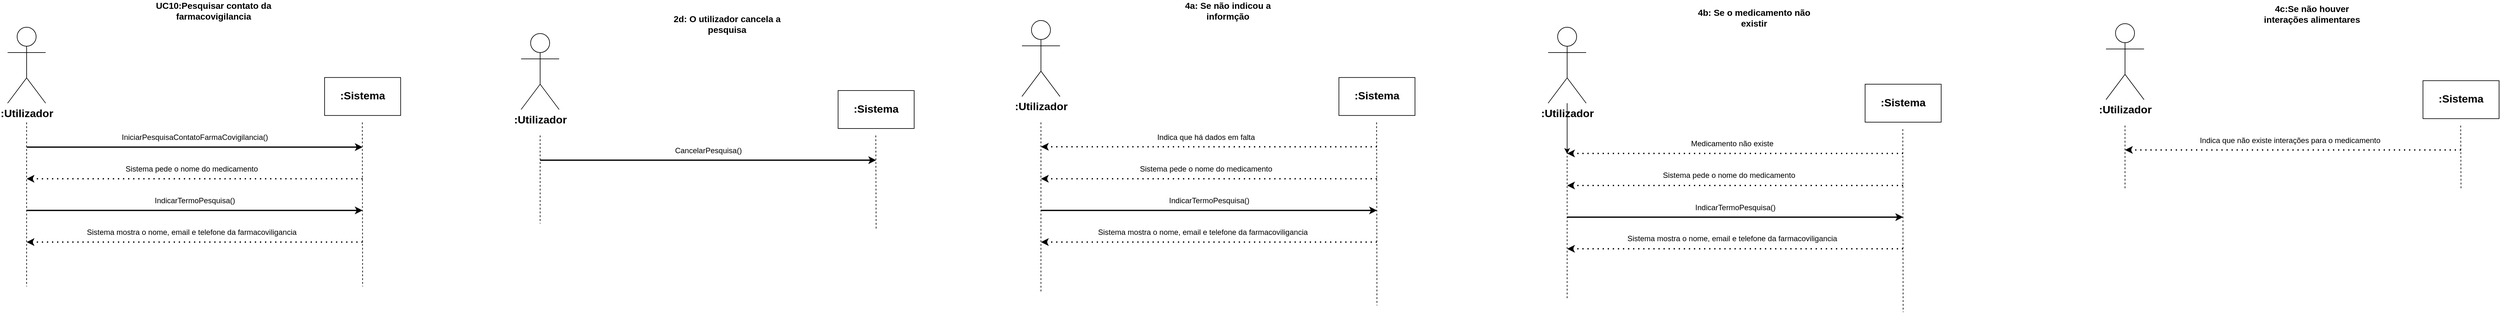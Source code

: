 <mxfile version="22.0.2" type="device" pages="3">
  <diagram id="RmqISZ5cxPwuzMCjf3WB" name="UC10">
    <mxGraphModel dx="-1417" dy="2050" grid="1" gridSize="10" guides="1" tooltips="1" connect="1" arrows="1" fold="1" page="1" pageScale="1" pageWidth="827" pageHeight="1169" math="0" shadow="0">
      <root>
        <mxCell id="0" />
        <mxCell id="1" parent="0" />
        <mxCell id="9OeMlv5DkkwpeZTBS1o4-1" value="UC10:Pesquisar contato da farmacovigilancia" style="text;html=1;strokeColor=none;fillColor=none;align=center;verticalAlign=middle;whiteSpace=wrap;rounded=0;fontStyle=1;fontSize=14;" parent="1" vertex="1">
          <mxGeometry x="5300" y="19.41" width="190" height="30" as="geometry" />
        </mxCell>
        <mxCell id="9OeMlv5DkkwpeZTBS1o4-3" value=":Utilizador" style="shape=umlActor;verticalLabelPosition=bottom;verticalAlign=top;html=1;outlineConnect=0;fontStyle=1;fontSize=17;" parent="1" vertex="1">
          <mxGeometry x="5070" y="60" width="60" height="120" as="geometry" />
        </mxCell>
        <mxCell id="9OeMlv5DkkwpeZTBS1o4-4" value=":Sistema" style="rounded=0;whiteSpace=wrap;html=1;fontStyle=1;fontSize=17;" parent="1" vertex="1">
          <mxGeometry x="5570" y="139.41" width="120" height="60" as="geometry" />
        </mxCell>
        <mxCell id="9OeMlv5DkkwpeZTBS1o4-5" value="" style="endArrow=none;dashed=1;html=1;rounded=0;fontStyle=1;fontSize=16;strokeWidth=1;" parent="1" edge="1">
          <mxGeometry width="50" height="50" relative="1" as="geometry">
            <mxPoint x="5100" y="210.41" as="sourcePoint" />
            <mxPoint x="5100" y="469.41" as="targetPoint" />
          </mxGeometry>
        </mxCell>
        <mxCell id="9OeMlv5DkkwpeZTBS1o4-6" value="" style="endArrow=none;dashed=1;html=1;rounded=0;fontStyle=1;fontSize=16;strokeWidth=1;" parent="1" edge="1">
          <mxGeometry width="50" height="50" relative="1" as="geometry">
            <mxPoint x="5629.5" y="210.41" as="sourcePoint" />
            <mxPoint x="5630" y="469.41" as="targetPoint" />
          </mxGeometry>
        </mxCell>
        <mxCell id="9OeMlv5DkkwpeZTBS1o4-7" value="" style="endArrow=classic;html=1;rounded=0;strokeWidth=2;" parent="1" edge="1">
          <mxGeometry width="50" height="50" relative="1" as="geometry">
            <mxPoint x="5100" y="249.41" as="sourcePoint" />
            <mxPoint x="5630" y="249.41" as="targetPoint" />
          </mxGeometry>
        </mxCell>
        <mxCell id="9OeMlv5DkkwpeZTBS1o4-8" value="Sistema pede o nome do medicamento" style="text;html=1;align=center;verticalAlign=middle;resizable=0;points=[];autosize=1;strokeColor=none;fillColor=none;" parent="1" vertex="1">
          <mxGeometry x="5245" y="269.41" width="230" height="30" as="geometry" />
        </mxCell>
        <mxCell id="9OeMlv5DkkwpeZTBS1o4-9" value="" style="endArrow=classic;dashed=1;html=1;dashPattern=1 3;strokeWidth=2;rounded=0;endFill=1;" parent="1" edge="1">
          <mxGeometry width="50" height="50" relative="1" as="geometry">
            <mxPoint x="5630" y="299.41" as="sourcePoint" />
            <mxPoint x="5100" y="299.41" as="targetPoint" />
          </mxGeometry>
        </mxCell>
        <mxCell id="9OeMlv5DkkwpeZTBS1o4-10" value="IniciarPesquisaContatoFarmaCovigilancia()" style="text;html=1;align=center;verticalAlign=middle;resizable=0;points=[];autosize=1;strokeColor=none;fillColor=none;" parent="1" vertex="1">
          <mxGeometry x="5240" y="219.41" width="250" height="30" as="geometry" />
        </mxCell>
        <mxCell id="9OeMlv5DkkwpeZTBS1o4-11" value="IndicarTermoPesquisa()" style="text;html=1;align=center;verticalAlign=middle;resizable=0;points=[];autosize=1;strokeColor=none;fillColor=none;" parent="1" vertex="1">
          <mxGeometry x="5290" y="319.41" width="150" height="30" as="geometry" />
        </mxCell>
        <mxCell id="9OeMlv5DkkwpeZTBS1o4-12" value="" style="endArrow=classic;html=1;rounded=0;strokeWidth=2;" parent="1" edge="1">
          <mxGeometry width="50" height="50" relative="1" as="geometry">
            <mxPoint x="5100" y="349.41" as="sourcePoint" />
            <mxPoint x="5630" y="349.41" as="targetPoint" />
          </mxGeometry>
        </mxCell>
        <mxCell id="9OeMlv5DkkwpeZTBS1o4-13" value="Sistema mostra o nome, email e telefone da farmacoviligancia" style="text;html=1;align=center;verticalAlign=middle;resizable=0;points=[];autosize=1;strokeColor=none;fillColor=none;" parent="1" vertex="1">
          <mxGeometry x="5185" y="369.41" width="350" height="30" as="geometry" />
        </mxCell>
        <mxCell id="9OeMlv5DkkwpeZTBS1o4-14" value="" style="endArrow=classic;dashed=1;html=1;dashPattern=1 3;strokeWidth=2;rounded=0;endFill=1;" parent="1" edge="1">
          <mxGeometry width="50" height="50" relative="1" as="geometry">
            <mxPoint x="5630" y="399.41" as="sourcePoint" />
            <mxPoint x="5100" y="399.41" as="targetPoint" />
          </mxGeometry>
        </mxCell>
        <mxCell id="rduZXuOO15uLA9PohZZ0-1" value="2d: O utilizador cancela a pesquisa" style="text;html=1;strokeColor=none;fillColor=none;align=center;verticalAlign=middle;whiteSpace=wrap;rounded=0;fontStyle=1;fontSize=14;" parent="1" vertex="1">
          <mxGeometry x="6110" y="40" width="190" height="30" as="geometry" />
        </mxCell>
        <mxCell id="rduZXuOO15uLA9PohZZ0-3" value=":Utilizador" style="shape=umlActor;verticalLabelPosition=bottom;verticalAlign=top;html=1;outlineConnect=0;fontStyle=1;fontSize=17;" parent="1" vertex="1">
          <mxGeometry x="5880" y="70" width="60" height="120" as="geometry" />
        </mxCell>
        <mxCell id="rduZXuOO15uLA9PohZZ0-4" value=":Sistema" style="rounded=0;whiteSpace=wrap;html=1;fontStyle=1;fontSize=17;" parent="1" vertex="1">
          <mxGeometry x="6380" y="160" width="120" height="60" as="geometry" />
        </mxCell>
        <mxCell id="rduZXuOO15uLA9PohZZ0-5" value="" style="endArrow=none;dashed=1;html=1;rounded=0;fontStyle=1;fontSize=16;strokeWidth=1;" parent="1" edge="1">
          <mxGeometry width="50" height="50" relative="1" as="geometry">
            <mxPoint x="5910" y="231" as="sourcePoint" />
            <mxPoint x="5910" y="370" as="targetPoint" />
          </mxGeometry>
        </mxCell>
        <mxCell id="rduZXuOO15uLA9PohZZ0-6" value="" style="endArrow=none;dashed=1;html=1;rounded=0;fontStyle=1;fontSize=16;strokeWidth=1;" parent="1" edge="1">
          <mxGeometry width="50" height="50" relative="1" as="geometry">
            <mxPoint x="6439.5" y="231" as="sourcePoint" />
            <mxPoint x="6440" y="380" as="targetPoint" />
          </mxGeometry>
        </mxCell>
        <mxCell id="rduZXuOO15uLA9PohZZ0-7" value="" style="endArrow=classic;html=1;rounded=0;strokeWidth=2;" parent="1" edge="1">
          <mxGeometry width="50" height="50" relative="1" as="geometry">
            <mxPoint x="5910" y="270" as="sourcePoint" />
            <mxPoint x="6440" y="270" as="targetPoint" />
          </mxGeometry>
        </mxCell>
        <mxCell id="rduZXuOO15uLA9PohZZ0-10" value="CancelarPesquisa()" style="text;html=1;align=center;verticalAlign=middle;resizable=0;points=[];autosize=1;strokeColor=none;fillColor=none;" parent="1" vertex="1">
          <mxGeometry x="6110" y="240" width="130" height="30" as="geometry" />
        </mxCell>
        <mxCell id="rduZXuOO15uLA9PohZZ0-23" value="4a: Se não indicou a informção" style="text;html=1;strokeColor=none;fillColor=none;align=center;verticalAlign=middle;whiteSpace=wrap;rounded=0;fontStyle=1;fontSize=14;" parent="1" vertex="1">
          <mxGeometry x="6900" y="19.41" width="190" height="30" as="geometry" />
        </mxCell>
        <mxCell id="rduZXuOO15uLA9PohZZ0-25" value=":Utilizador" style="shape=umlActor;verticalLabelPosition=bottom;verticalAlign=top;html=1;outlineConnect=0;fontStyle=1;fontSize=17;" parent="1" vertex="1">
          <mxGeometry x="6670" y="49.41" width="60" height="120" as="geometry" />
        </mxCell>
        <mxCell id="rduZXuOO15uLA9PohZZ0-26" value=":Sistema" style="rounded=0;whiteSpace=wrap;html=1;fontStyle=1;fontSize=17;" parent="1" vertex="1">
          <mxGeometry x="7170" y="139.41" width="120" height="60" as="geometry" />
        </mxCell>
        <mxCell id="rduZXuOO15uLA9PohZZ0-27" value="" style="endArrow=none;dashed=1;html=1;rounded=0;fontStyle=1;fontSize=16;strokeWidth=1;" parent="1" edge="1">
          <mxGeometry width="50" height="50" relative="1" as="geometry">
            <mxPoint x="6700" y="210.41" as="sourcePoint" />
            <mxPoint x="6700" y="479.41" as="targetPoint" />
          </mxGeometry>
        </mxCell>
        <mxCell id="rduZXuOO15uLA9PohZZ0-28" value="" style="endArrow=none;dashed=1;html=1;rounded=0;fontStyle=1;fontSize=16;strokeWidth=1;" parent="1" edge="1">
          <mxGeometry width="50" height="50" relative="1" as="geometry">
            <mxPoint x="7229.5" y="210.41" as="sourcePoint" />
            <mxPoint x="7230" y="499.41" as="targetPoint" />
          </mxGeometry>
        </mxCell>
        <mxCell id="rduZXuOO15uLA9PohZZ0-38" value="" style="endArrow=classic;dashed=1;html=1;dashPattern=1 3;strokeWidth=2;rounded=0;endFill=1;" parent="1" edge="1">
          <mxGeometry width="50" height="50" relative="1" as="geometry">
            <mxPoint x="7230" y="299.41" as="sourcePoint" />
            <mxPoint x="6700" y="299.41" as="targetPoint" />
          </mxGeometry>
        </mxCell>
        <mxCell id="rduZXuOO15uLA9PohZZ0-39" value="IndicarTermoPesquisa()" style="text;html=1;align=center;verticalAlign=middle;resizable=0;points=[];autosize=1;strokeColor=none;fillColor=none;" parent="1" vertex="1">
          <mxGeometry x="6890" y="319.41" width="150" height="30" as="geometry" />
        </mxCell>
        <mxCell id="rduZXuOO15uLA9PohZZ0-40" value="" style="endArrow=classic;html=1;rounded=0;strokeWidth=2;" parent="1" edge="1">
          <mxGeometry width="50" height="50" relative="1" as="geometry">
            <mxPoint x="6700" y="349.41" as="sourcePoint" />
            <mxPoint x="7230" y="349.41" as="targetPoint" />
          </mxGeometry>
        </mxCell>
        <mxCell id="rduZXuOO15uLA9PohZZ0-42" value="" style="endArrow=classic;dashed=1;html=1;dashPattern=1 3;strokeWidth=2;rounded=0;endFill=1;" parent="1" edge="1">
          <mxGeometry width="50" height="50" relative="1" as="geometry">
            <mxPoint x="7230" y="399.41" as="sourcePoint" />
            <mxPoint x="6700" y="399.41" as="targetPoint" />
          </mxGeometry>
        </mxCell>
        <mxCell id="rduZXuOO15uLA9PohZZ0-43" value="Indica que há dados em falta" style="text;html=1;align=center;verticalAlign=middle;resizable=0;points=[];autosize=1;strokeColor=none;fillColor=none;" parent="1" vertex="1">
          <mxGeometry x="6870" y="218.82" width="180" height="30" as="geometry" />
        </mxCell>
        <mxCell id="rduZXuOO15uLA9PohZZ0-44" value="" style="endArrow=classic;dashed=1;html=1;dashPattern=1 3;strokeWidth=2;rounded=0;endFill=1;" parent="1" edge="1">
          <mxGeometry width="50" height="50" relative="1" as="geometry">
            <mxPoint x="7230" y="248.82" as="sourcePoint" />
            <mxPoint x="6700" y="248.82" as="targetPoint" />
          </mxGeometry>
        </mxCell>
        <mxCell id="rduZXuOO15uLA9PohZZ0-45" value="4b: Se o medicamento não existir" style="text;html=1;strokeColor=none;fillColor=none;align=center;verticalAlign=middle;whiteSpace=wrap;rounded=0;fontStyle=1;fontSize=14;" parent="1" vertex="1">
          <mxGeometry x="7730" y="30" width="190" height="30" as="geometry" />
        </mxCell>
        <mxCell id="rduZXuOO15uLA9PohZZ0-46" value="" style="edgeStyle=orthogonalEdgeStyle;rounded=0;orthogonalLoop=1;jettySize=auto;html=1;" parent="1" source="rduZXuOO15uLA9PohZZ0-47" edge="1">
          <mxGeometry relative="1" as="geometry">
            <mxPoint x="7530" y="260" as="targetPoint" />
          </mxGeometry>
        </mxCell>
        <mxCell id="rduZXuOO15uLA9PohZZ0-47" value=":Utilizador" style="shape=umlActor;verticalLabelPosition=bottom;verticalAlign=top;html=1;outlineConnect=0;fontStyle=1;fontSize=17;" parent="1" vertex="1">
          <mxGeometry x="7500" y="60" width="60" height="120" as="geometry" />
        </mxCell>
        <mxCell id="rduZXuOO15uLA9PohZZ0-48" value=":Sistema" style="rounded=0;whiteSpace=wrap;html=1;fontStyle=1;fontSize=17;" parent="1" vertex="1">
          <mxGeometry x="8000" y="150" width="120" height="60" as="geometry" />
        </mxCell>
        <mxCell id="rduZXuOO15uLA9PohZZ0-49" value="" style="endArrow=none;dashed=1;html=1;rounded=0;fontStyle=1;fontSize=16;strokeWidth=1;" parent="1" edge="1">
          <mxGeometry width="50" height="50" relative="1" as="geometry">
            <mxPoint x="7530" y="221" as="sourcePoint" />
            <mxPoint x="7530" y="490" as="targetPoint" />
          </mxGeometry>
        </mxCell>
        <mxCell id="rduZXuOO15uLA9PohZZ0-50" value="" style="endArrow=none;dashed=1;html=1;rounded=0;fontStyle=1;fontSize=16;strokeWidth=1;" parent="1" edge="1">
          <mxGeometry width="50" height="50" relative="1" as="geometry">
            <mxPoint x="8059.5" y="221" as="sourcePoint" />
            <mxPoint x="8060" y="510" as="targetPoint" />
          </mxGeometry>
        </mxCell>
        <mxCell id="rduZXuOO15uLA9PohZZ0-52" value="" style="endArrow=classic;dashed=1;html=1;dashPattern=1 3;strokeWidth=2;rounded=0;endFill=1;" parent="1" edge="1">
          <mxGeometry width="50" height="50" relative="1" as="geometry">
            <mxPoint x="8060" y="310" as="sourcePoint" />
            <mxPoint x="7530" y="310" as="targetPoint" />
          </mxGeometry>
        </mxCell>
        <mxCell id="rduZXuOO15uLA9PohZZ0-53" value="IndicarTermoPesquisa()" style="text;html=1;align=center;verticalAlign=middle;resizable=0;points=[];autosize=1;strokeColor=none;fillColor=none;" parent="1" vertex="1">
          <mxGeometry x="7720" y="330" width="150" height="30" as="geometry" />
        </mxCell>
        <mxCell id="rduZXuOO15uLA9PohZZ0-54" value="" style="endArrow=classic;html=1;rounded=0;strokeWidth=2;" parent="1" edge="1">
          <mxGeometry width="50" height="50" relative="1" as="geometry">
            <mxPoint x="7530" y="360" as="sourcePoint" />
            <mxPoint x="8060" y="360" as="targetPoint" />
          </mxGeometry>
        </mxCell>
        <mxCell id="rduZXuOO15uLA9PohZZ0-56" value="" style="endArrow=classic;dashed=1;html=1;dashPattern=1 3;strokeWidth=2;rounded=0;endFill=1;" parent="1" edge="1">
          <mxGeometry width="50" height="50" relative="1" as="geometry">
            <mxPoint x="8060" y="410" as="sourcePoint" />
            <mxPoint x="7530" y="410" as="targetPoint" />
          </mxGeometry>
        </mxCell>
        <mxCell id="rduZXuOO15uLA9PohZZ0-57" value="Medicamento não existe" style="text;html=1;align=center;verticalAlign=middle;resizable=0;points=[];autosize=1;strokeColor=none;fillColor=none;" parent="1" vertex="1">
          <mxGeometry x="7715" y="229.41" width="150" height="30" as="geometry" />
        </mxCell>
        <mxCell id="rduZXuOO15uLA9PohZZ0-58" value="" style="endArrow=classic;dashed=1;html=1;dashPattern=1 3;strokeWidth=2;rounded=0;endFill=1;" parent="1" edge="1">
          <mxGeometry width="50" height="50" relative="1" as="geometry">
            <mxPoint x="8060" y="259.41" as="sourcePoint" />
            <mxPoint x="7530" y="259.41" as="targetPoint" />
          </mxGeometry>
        </mxCell>
        <mxCell id="rduZXuOO15uLA9PohZZ0-59" value="4c:Se não houver interações alimentares" style="text;html=1;strokeColor=none;fillColor=none;align=center;verticalAlign=middle;whiteSpace=wrap;rounded=0;fontStyle=1;fontSize=14;" parent="1" vertex="1">
          <mxGeometry x="8610" y="24.41" width="190" height="30" as="geometry" />
        </mxCell>
        <mxCell id="rduZXuOO15uLA9PohZZ0-61" value=":Utilizador" style="shape=umlActor;verticalLabelPosition=bottom;verticalAlign=top;html=1;outlineConnect=0;fontStyle=1;fontSize=17;" parent="1" vertex="1">
          <mxGeometry x="8380" y="54.41" width="60" height="120" as="geometry" />
        </mxCell>
        <mxCell id="rduZXuOO15uLA9PohZZ0-62" value=":Sistema" style="rounded=0;whiteSpace=wrap;html=1;fontStyle=1;fontSize=17;" parent="1" vertex="1">
          <mxGeometry x="8880" y="144.41" width="120" height="60" as="geometry" />
        </mxCell>
        <mxCell id="rduZXuOO15uLA9PohZZ0-63" value="" style="endArrow=none;dashed=1;html=1;rounded=0;fontStyle=1;fontSize=16;strokeWidth=1;" parent="1" edge="1">
          <mxGeometry width="50" height="50" relative="1" as="geometry">
            <mxPoint x="8410" y="215.41" as="sourcePoint" />
            <mxPoint x="8410" y="314.41" as="targetPoint" />
          </mxGeometry>
        </mxCell>
        <mxCell id="rduZXuOO15uLA9PohZZ0-64" value="" style="endArrow=none;dashed=1;html=1;rounded=0;fontStyle=1;fontSize=16;strokeWidth=1;" parent="1" edge="1">
          <mxGeometry width="50" height="50" relative="1" as="geometry">
            <mxPoint x="8939.5" y="215.41" as="sourcePoint" />
            <mxPoint x="8940" y="314.41" as="targetPoint" />
          </mxGeometry>
        </mxCell>
        <mxCell id="rduZXuOO15uLA9PohZZ0-71" value="Indica que não existe interações para o medicamento" style="text;html=1;align=center;verticalAlign=middle;resizable=0;points=[];autosize=1;strokeColor=none;fillColor=none;" parent="1" vertex="1">
          <mxGeometry x="8515" y="223.82" width="310" height="30" as="geometry" />
        </mxCell>
        <mxCell id="rduZXuOO15uLA9PohZZ0-72" value="" style="endArrow=classic;dashed=1;html=1;dashPattern=1 3;strokeWidth=2;rounded=0;endFill=1;" parent="1" edge="1">
          <mxGeometry width="50" height="50" relative="1" as="geometry">
            <mxPoint x="8940" y="253.82" as="sourcePoint" />
            <mxPoint x="8410" y="253.82" as="targetPoint" />
          </mxGeometry>
        </mxCell>
        <mxCell id="sN27pxf_Pg4I63KWMfcS-1" value="Sistema pede o nome do medicamento" style="text;html=1;align=center;verticalAlign=middle;resizable=0;points=[];autosize=1;strokeColor=none;fillColor=none;" vertex="1" parent="1">
          <mxGeometry x="6845" y="269.41" width="230" height="30" as="geometry" />
        </mxCell>
        <mxCell id="sN27pxf_Pg4I63KWMfcS-2" value="Sistema mostra o nome, email e telefone da farmacoviligancia" style="text;html=1;align=center;verticalAlign=middle;resizable=0;points=[];autosize=1;strokeColor=none;fillColor=none;" vertex="1" parent="1">
          <mxGeometry x="6780" y="369.41" width="350" height="30" as="geometry" />
        </mxCell>
        <mxCell id="sN27pxf_Pg4I63KWMfcS-3" value="Sistema pede o nome do medicamento" style="text;html=1;align=center;verticalAlign=middle;resizable=0;points=[];autosize=1;strokeColor=none;fillColor=none;" vertex="1" parent="1">
          <mxGeometry x="7670" y="279.41" width="230" height="30" as="geometry" />
        </mxCell>
        <mxCell id="sN27pxf_Pg4I63KWMfcS-4" value="Sistema mostra o nome, email e telefone da farmacoviligancia" style="text;html=1;align=center;verticalAlign=middle;resizable=0;points=[];autosize=1;strokeColor=none;fillColor=none;" vertex="1" parent="1">
          <mxGeometry x="7615" y="379.41" width="350" height="30" as="geometry" />
        </mxCell>
      </root>
    </mxGraphModel>
  </diagram>
  <diagram id="G_V1fMW-LpbxfZm_5tgC" name="Página-16">
    <mxGraphModel dx="758" dy="442" grid="1" gridSize="10" guides="1" tooltips="1" connect="1" arrows="1" fold="1" page="1" pageScale="1" pageWidth="827" pageHeight="1169" math="0" shadow="0">
      <root>
        <mxCell id="0" />
        <mxCell id="1" parent="0" />
      </root>
    </mxGraphModel>
  </diagram>
  <diagram id="eF589mXjGoLL9e2xIJth" name="Página-4">
    <mxGraphModel dx="758" dy="442" grid="1" gridSize="10" guides="1" tooltips="1" connect="1" arrows="1" fold="1" page="1" pageScale="1" pageWidth="827" pageHeight="1169" math="0" shadow="0">
      <root>
        <mxCell id="0" />
        <mxCell id="1" parent="0" />
      </root>
    </mxGraphModel>
  </diagram>
</mxfile>
